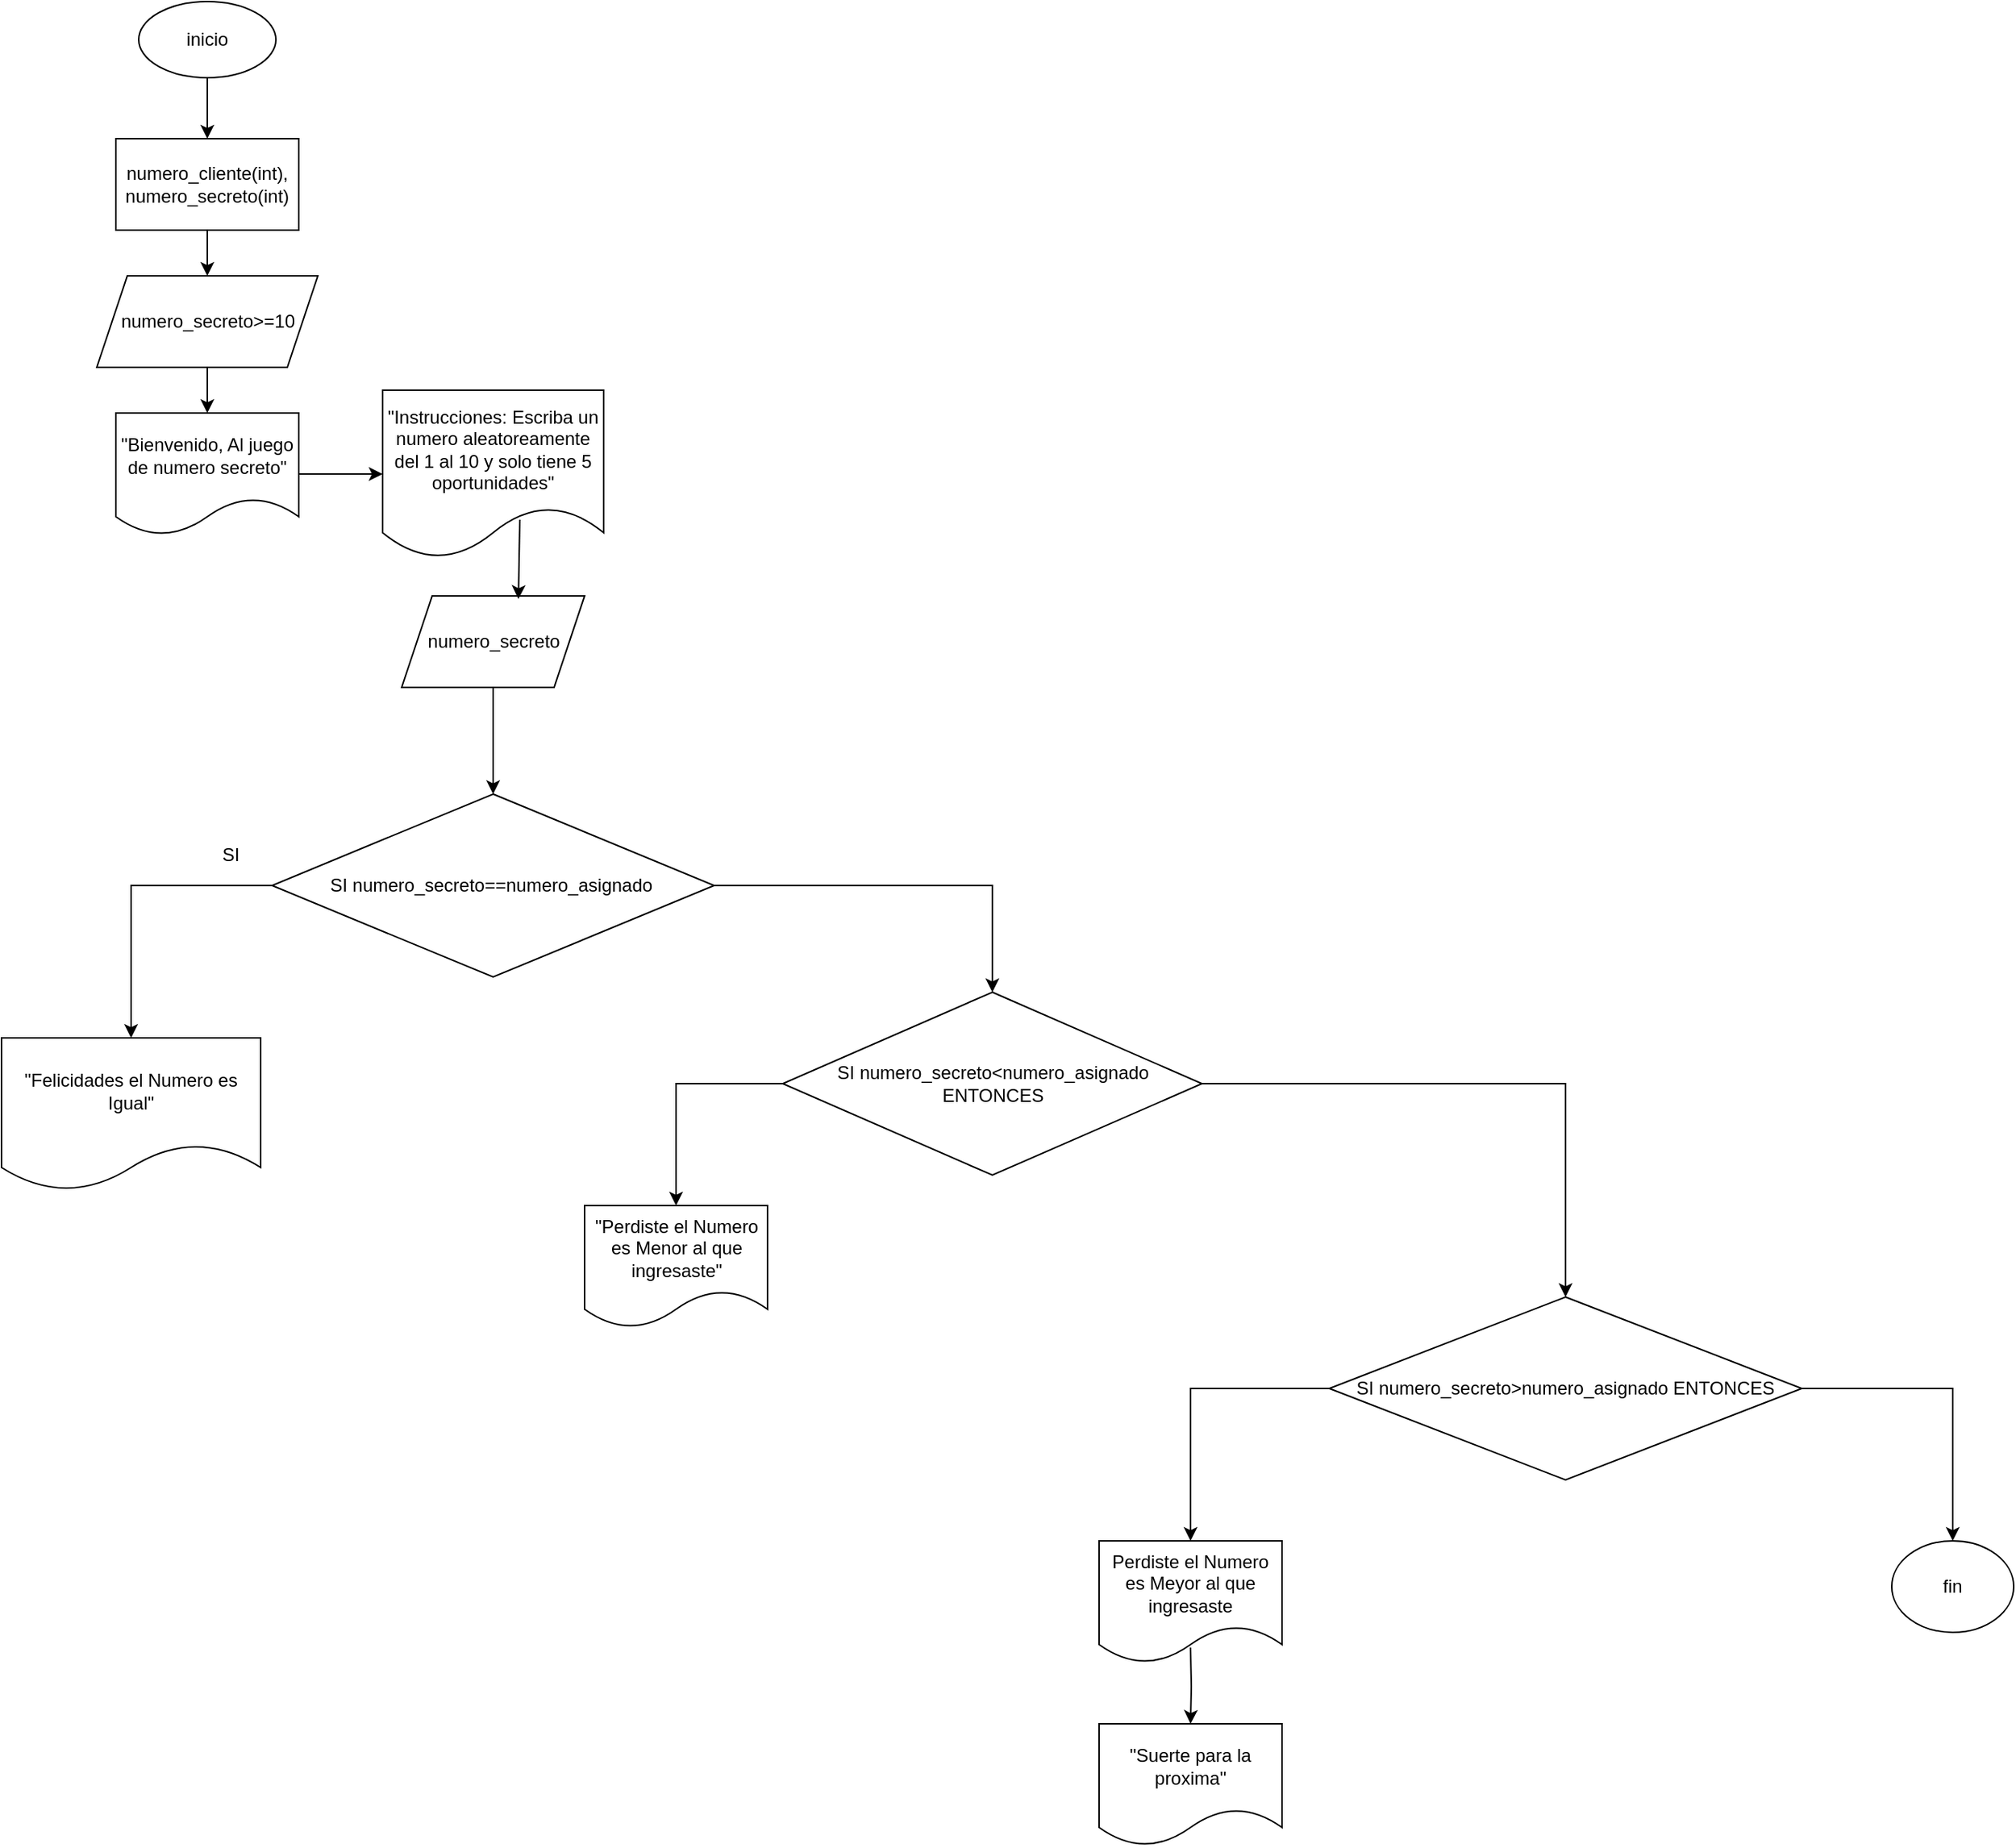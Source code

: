 <mxfile version="20.2.7" type="device"><diagram id="lt3SxP3QBOqBtMMQvAu7" name="Página-1"><mxGraphModel dx="1673" dy="934" grid="1" gridSize="10" guides="1" tooltips="1" connect="1" arrows="1" fold="1" page="1" pageScale="1" pageWidth="827" pageHeight="1169" math="0" shadow="0"><root><mxCell id="0"/><mxCell id="1" parent="0"/><mxCell id="4IWSoaGdkYs6VpYzUXFK-6" value="" style="edgeStyle=orthogonalEdgeStyle;rounded=0;orthogonalLoop=1;jettySize=auto;html=1;" edge="1" parent="1" source="4IWSoaGdkYs6VpYzUXFK-2" target="4IWSoaGdkYs6VpYzUXFK-5"><mxGeometry relative="1" as="geometry"/></mxCell><mxCell id="4IWSoaGdkYs6VpYzUXFK-2" value="inicio" style="ellipse;whiteSpace=wrap;html=1;" vertex="1" parent="1"><mxGeometry x="360" y="10" width="90" height="50" as="geometry"/></mxCell><mxCell id="4IWSoaGdkYs6VpYzUXFK-8" value="" style="edgeStyle=orthogonalEdgeStyle;rounded=0;orthogonalLoop=1;jettySize=auto;html=1;" edge="1" parent="1" source="4IWSoaGdkYs6VpYzUXFK-5" target="4IWSoaGdkYs6VpYzUXFK-7"><mxGeometry relative="1" as="geometry"/></mxCell><mxCell id="4IWSoaGdkYs6VpYzUXFK-5" value="numero_cliente(int), numero_secreto(int)" style="whiteSpace=wrap;html=1;" vertex="1" parent="1"><mxGeometry x="345" y="100" width="120" height="60" as="geometry"/></mxCell><mxCell id="4IWSoaGdkYs6VpYzUXFK-10" value="" style="edgeStyle=orthogonalEdgeStyle;rounded=0;orthogonalLoop=1;jettySize=auto;html=1;" edge="1" parent="1" source="4IWSoaGdkYs6VpYzUXFK-7" target="4IWSoaGdkYs6VpYzUXFK-9"><mxGeometry relative="1" as="geometry"/></mxCell><mxCell id="4IWSoaGdkYs6VpYzUXFK-7" value="numero_secreto&amp;gt;=10" style="shape=parallelogram;perimeter=parallelogramPerimeter;whiteSpace=wrap;html=1;fixedSize=1;" vertex="1" parent="1"><mxGeometry x="332.5" y="190" width="145" height="60" as="geometry"/></mxCell><mxCell id="4IWSoaGdkYs6VpYzUXFK-12" value="" style="edgeStyle=orthogonalEdgeStyle;rounded=0;orthogonalLoop=1;jettySize=auto;html=1;" edge="1" parent="1" source="4IWSoaGdkYs6VpYzUXFK-9" target="4IWSoaGdkYs6VpYzUXFK-11"><mxGeometry relative="1" as="geometry"/></mxCell><mxCell id="4IWSoaGdkYs6VpYzUXFK-9" value="&quot;Bienvenido, Al juego de numero secreto&quot;" style="shape=document;whiteSpace=wrap;html=1;boundedLbl=1;" vertex="1" parent="1"><mxGeometry x="345" y="280" width="120" height="80" as="geometry"/></mxCell><mxCell id="4IWSoaGdkYs6VpYzUXFK-11" value="&quot;Instrucciones: Escriba un numero aleatoreamente del 1 al 10 y solo tiene 5 oportunidades&quot;" style="shape=document;whiteSpace=wrap;html=1;boundedLbl=1;" vertex="1" parent="1"><mxGeometry x="520" y="265" width="145" height="110" as="geometry"/></mxCell><mxCell id="4IWSoaGdkYs6VpYzUXFK-23" value="" style="edgeStyle=orthogonalEdgeStyle;rounded=0;orthogonalLoop=1;jettySize=auto;html=1;" edge="1" parent="1" source="4IWSoaGdkYs6VpYzUXFK-13" target="4IWSoaGdkYs6VpYzUXFK-22"><mxGeometry relative="1" as="geometry"/></mxCell><mxCell id="4IWSoaGdkYs6VpYzUXFK-13" value="numero_secreto" style="shape=parallelogram;perimeter=parallelogramPerimeter;whiteSpace=wrap;html=1;fixedSize=1;" vertex="1" parent="1"><mxGeometry x="532.5" y="400" width="120" height="60" as="geometry"/></mxCell><mxCell id="4IWSoaGdkYs6VpYzUXFK-21" value="" style="endArrow=classic;html=1;rounded=0;entryX=0.638;entryY=0.033;entryDx=0;entryDy=0;entryPerimeter=0;" edge="1" parent="1" target="4IWSoaGdkYs6VpYzUXFK-13"><mxGeometry width="50" height="50" relative="1" as="geometry"><mxPoint x="610" y="350" as="sourcePoint"/><mxPoint x="660" y="300" as="targetPoint"/><Array as="points"/></mxGeometry></mxCell><mxCell id="4IWSoaGdkYs6VpYzUXFK-25" value="" style="edgeStyle=orthogonalEdgeStyle;rounded=0;orthogonalLoop=1;jettySize=auto;html=1;" edge="1" parent="1" source="4IWSoaGdkYs6VpYzUXFK-22" target="4IWSoaGdkYs6VpYzUXFK-24"><mxGeometry relative="1" as="geometry"/></mxCell><mxCell id="4IWSoaGdkYs6VpYzUXFK-30" value="" style="edgeStyle=orthogonalEdgeStyle;rounded=0;orthogonalLoop=1;jettySize=auto;html=1;" edge="1" parent="1" source="4IWSoaGdkYs6VpYzUXFK-22" target="4IWSoaGdkYs6VpYzUXFK-29"><mxGeometry relative="1" as="geometry"/></mxCell><mxCell id="4IWSoaGdkYs6VpYzUXFK-22" value="SI numero_secreto==numero_asignado&amp;nbsp;" style="rhombus;whiteSpace=wrap;html=1;" vertex="1" parent="1"><mxGeometry x="447.5" y="530" width="290" height="120" as="geometry"/></mxCell><mxCell id="4IWSoaGdkYs6VpYzUXFK-24" value="&quot;Felicidades el Numero es Igual&quot;" style="shape=document;whiteSpace=wrap;html=1;boundedLbl=1;" vertex="1" parent="1"><mxGeometry x="270" y="690" width="170" height="100" as="geometry"/></mxCell><mxCell id="4IWSoaGdkYs6VpYzUXFK-26" value="SI" style="text;html=1;align=center;verticalAlign=middle;resizable=0;points=[];autosize=1;strokeColor=none;fillColor=none;" vertex="1" parent="1"><mxGeometry x="405" y="555" width="30" height="30" as="geometry"/></mxCell><mxCell id="4IWSoaGdkYs6VpYzUXFK-32" value="" style="edgeStyle=orthogonalEdgeStyle;rounded=0;orthogonalLoop=1;jettySize=auto;html=1;" edge="1" parent="1" source="4IWSoaGdkYs6VpYzUXFK-29" target="4IWSoaGdkYs6VpYzUXFK-31"><mxGeometry relative="1" as="geometry"/></mxCell><mxCell id="4IWSoaGdkYs6VpYzUXFK-34" value="" style="edgeStyle=orthogonalEdgeStyle;rounded=0;orthogonalLoop=1;jettySize=auto;html=1;" edge="1" parent="1" source="4IWSoaGdkYs6VpYzUXFK-29" target="4IWSoaGdkYs6VpYzUXFK-33"><mxGeometry relative="1" as="geometry"/></mxCell><mxCell id="4IWSoaGdkYs6VpYzUXFK-29" value="SI numero_secreto&amp;lt;numero_asignado ENTONCES" style="rhombus;whiteSpace=wrap;html=1;" vertex="1" parent="1"><mxGeometry x="782.5" y="660" width="275" height="120" as="geometry"/></mxCell><mxCell id="4IWSoaGdkYs6VpYzUXFK-31" value="&quot;Perdiste el Numero es Menor al que ingresaste&quot;" style="shape=document;whiteSpace=wrap;html=1;boundedLbl=1;" vertex="1" parent="1"><mxGeometry x="652.5" y="800" width="120" height="80" as="geometry"/></mxCell><mxCell id="4IWSoaGdkYs6VpYzUXFK-36" value="" style="edgeStyle=orthogonalEdgeStyle;rounded=0;orthogonalLoop=1;jettySize=auto;html=1;" edge="1" parent="1" source="4IWSoaGdkYs6VpYzUXFK-33" target="4IWSoaGdkYs6VpYzUXFK-35"><mxGeometry relative="1" as="geometry"/></mxCell><mxCell id="4IWSoaGdkYs6VpYzUXFK-38" value="" style="edgeStyle=orthogonalEdgeStyle;rounded=0;orthogonalLoop=1;jettySize=auto;html=1;entryX=0.5;entryY=0;entryDx=0;entryDy=0;" edge="1" parent="1" source="4IWSoaGdkYs6VpYzUXFK-33" target="4IWSoaGdkYs6VpYzUXFK-39"><mxGeometry relative="1" as="geometry"><mxPoint x="1650" y="1020" as="targetPoint"/><Array as="points"><mxPoint x="1550" y="920"/></Array></mxGeometry></mxCell><mxCell id="4IWSoaGdkYs6VpYzUXFK-33" value="SI numero_secreto&amp;gt;numero_asignado ENTONCES" style="rhombus;whiteSpace=wrap;html=1;" vertex="1" parent="1"><mxGeometry x="1141" y="860" width="310" height="120" as="geometry"/></mxCell><mxCell id="4IWSoaGdkYs6VpYzUXFK-41" value="" style="edgeStyle=orthogonalEdgeStyle;rounded=0;orthogonalLoop=1;jettySize=auto;html=1;entryX=0.5;entryY=0;entryDx=0;entryDy=0;" edge="1" parent="1" target="4IWSoaGdkYs6VpYzUXFK-40"><mxGeometry relative="1" as="geometry"><mxPoint x="1050.0" y="1090" as="sourcePoint"/><mxPoint x="1050.0" y="1130" as="targetPoint"/></mxGeometry></mxCell><mxCell id="4IWSoaGdkYs6VpYzUXFK-35" value="Perdiste el Numero es Meyor al que ingresaste" style="shape=document;whiteSpace=wrap;html=1;boundedLbl=1;" vertex="1" parent="1"><mxGeometry x="990" y="1020" width="120" height="80" as="geometry"/></mxCell><mxCell id="4IWSoaGdkYs6VpYzUXFK-39" value="fin" style="ellipse;whiteSpace=wrap;html=1;" vertex="1" parent="1"><mxGeometry x="1510" y="1020" width="80" height="60" as="geometry"/></mxCell><mxCell id="4IWSoaGdkYs6VpYzUXFK-40" value="&quot;Suerte para la proxima&quot;" style="shape=document;whiteSpace=wrap;html=1;boundedLbl=1;" vertex="1" parent="1"><mxGeometry x="990" y="1140" width="120" height="80" as="geometry"/></mxCell></root></mxGraphModel></diagram></mxfile>